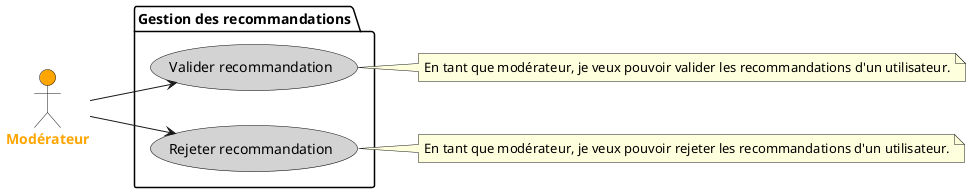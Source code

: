 @startuml UserStoryModRecommandation

left to right direction
skinparam actorFontStyle bold
skinparam usecase {
    BackgroundColor YellowGreen
    BorderColor Black
}

actor "Modérateur" as M #Orange;text:Orange

package "Gestion des recommandations" {
    usecase "Valider recommandation" as Vr #LightGray;text:Black
    usecase "Rejeter recommandation" as Rr #LightGray;text:Black
}

' Relations entre acteurs et cas d'utilisation
M --> Vr
M --> Rr

' Description des cas d'utilisation
note right of Vr
    En tant que modérateur, je veux pouvoir valider les recommandations d'un utilisateur.
end note
note right of Rr
    En tant que modérateur, je veux pouvoir rejeter les recommandations d'un utilisateur.
end note

@enduml